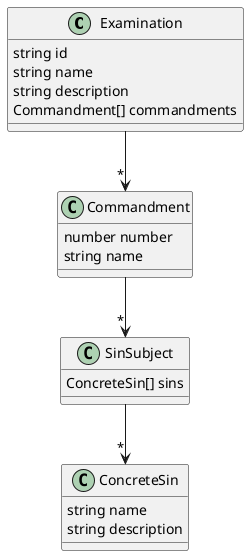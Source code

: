 @startuml


Examination --> "*" Commandment

Commandment --> "*" SinSubject

SinSubject --> "*" ConcreteSin


class Examination {
  string id
  string name
  string description
  Commandment[] commandments
}

class Commandment {
  number number
  string name
}

class SinSubject {
  ConcreteSin[] sins
}

class ConcreteSin {
  string name
  string description
}

@enduml
